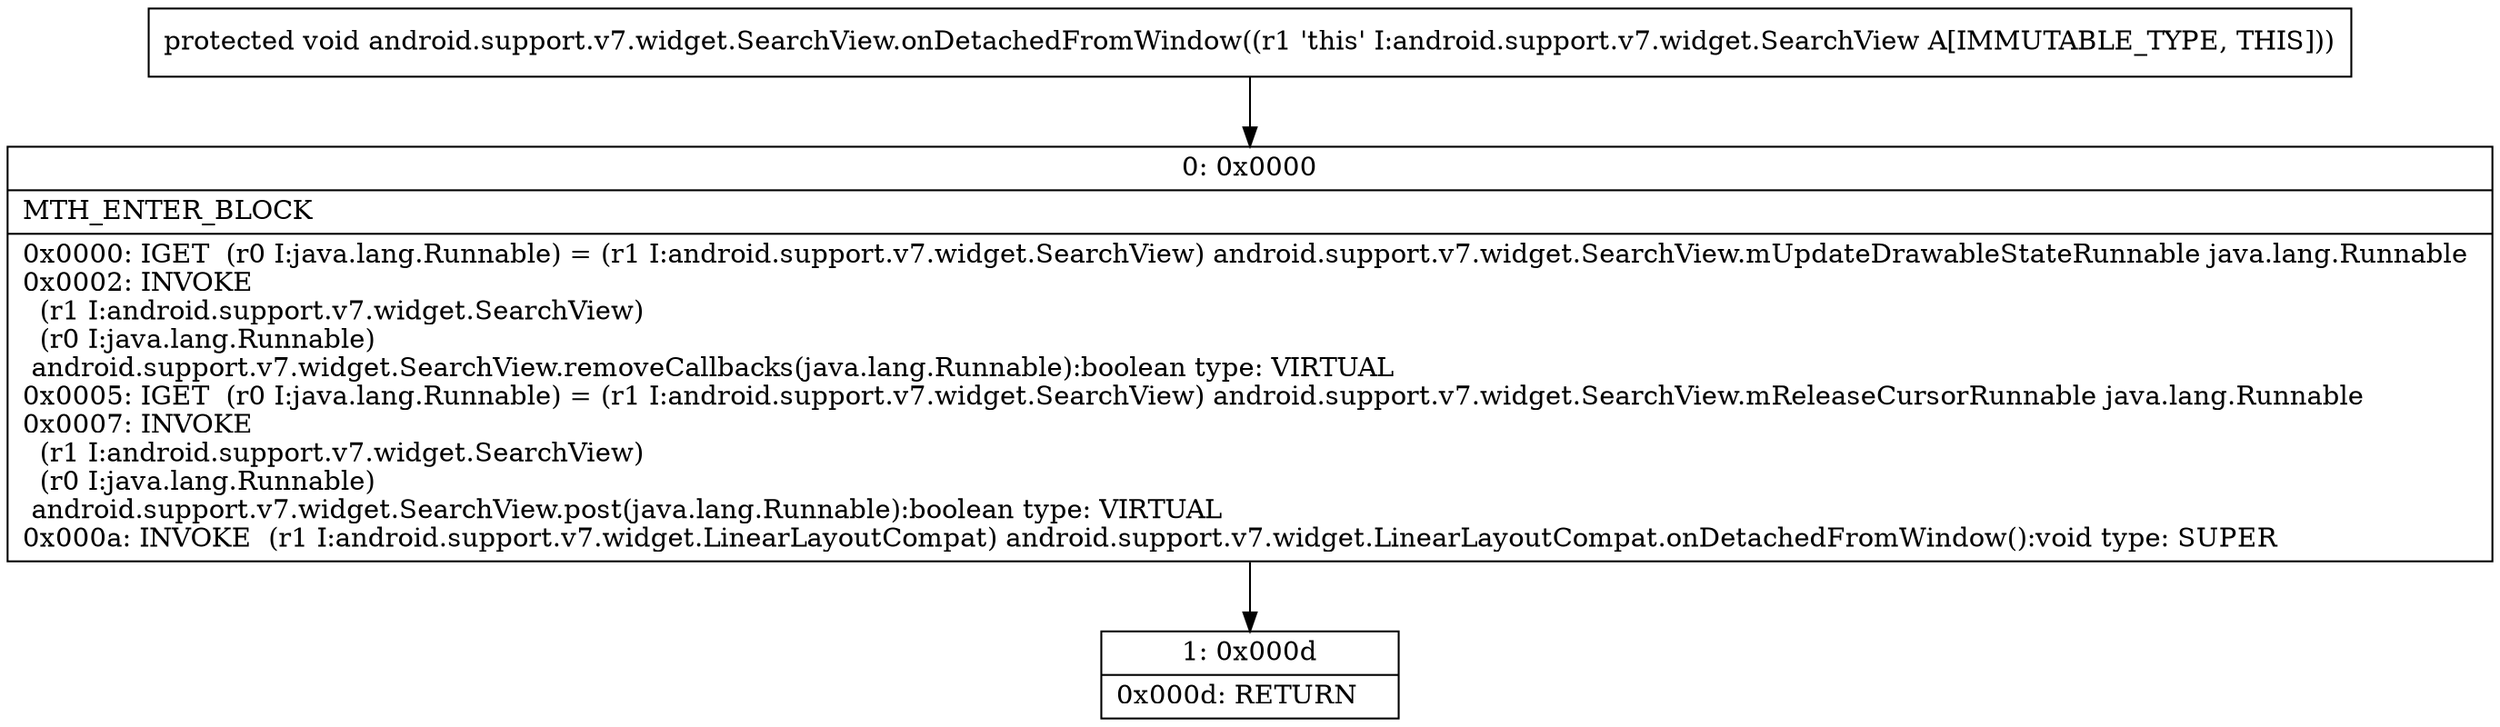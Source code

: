 digraph "CFG forandroid.support.v7.widget.SearchView.onDetachedFromWindow()V" {
Node_0 [shape=record,label="{0\:\ 0x0000|MTH_ENTER_BLOCK\l|0x0000: IGET  (r0 I:java.lang.Runnable) = (r1 I:android.support.v7.widget.SearchView) android.support.v7.widget.SearchView.mUpdateDrawableStateRunnable java.lang.Runnable \l0x0002: INVOKE  \l  (r1 I:android.support.v7.widget.SearchView)\l  (r0 I:java.lang.Runnable)\l android.support.v7.widget.SearchView.removeCallbacks(java.lang.Runnable):boolean type: VIRTUAL \l0x0005: IGET  (r0 I:java.lang.Runnable) = (r1 I:android.support.v7.widget.SearchView) android.support.v7.widget.SearchView.mReleaseCursorRunnable java.lang.Runnable \l0x0007: INVOKE  \l  (r1 I:android.support.v7.widget.SearchView)\l  (r0 I:java.lang.Runnable)\l android.support.v7.widget.SearchView.post(java.lang.Runnable):boolean type: VIRTUAL \l0x000a: INVOKE  (r1 I:android.support.v7.widget.LinearLayoutCompat) android.support.v7.widget.LinearLayoutCompat.onDetachedFromWindow():void type: SUPER \l}"];
Node_1 [shape=record,label="{1\:\ 0x000d|0x000d: RETURN   \l}"];
MethodNode[shape=record,label="{protected void android.support.v7.widget.SearchView.onDetachedFromWindow((r1 'this' I:android.support.v7.widget.SearchView A[IMMUTABLE_TYPE, THIS])) }"];
MethodNode -> Node_0;
Node_0 -> Node_1;
}

